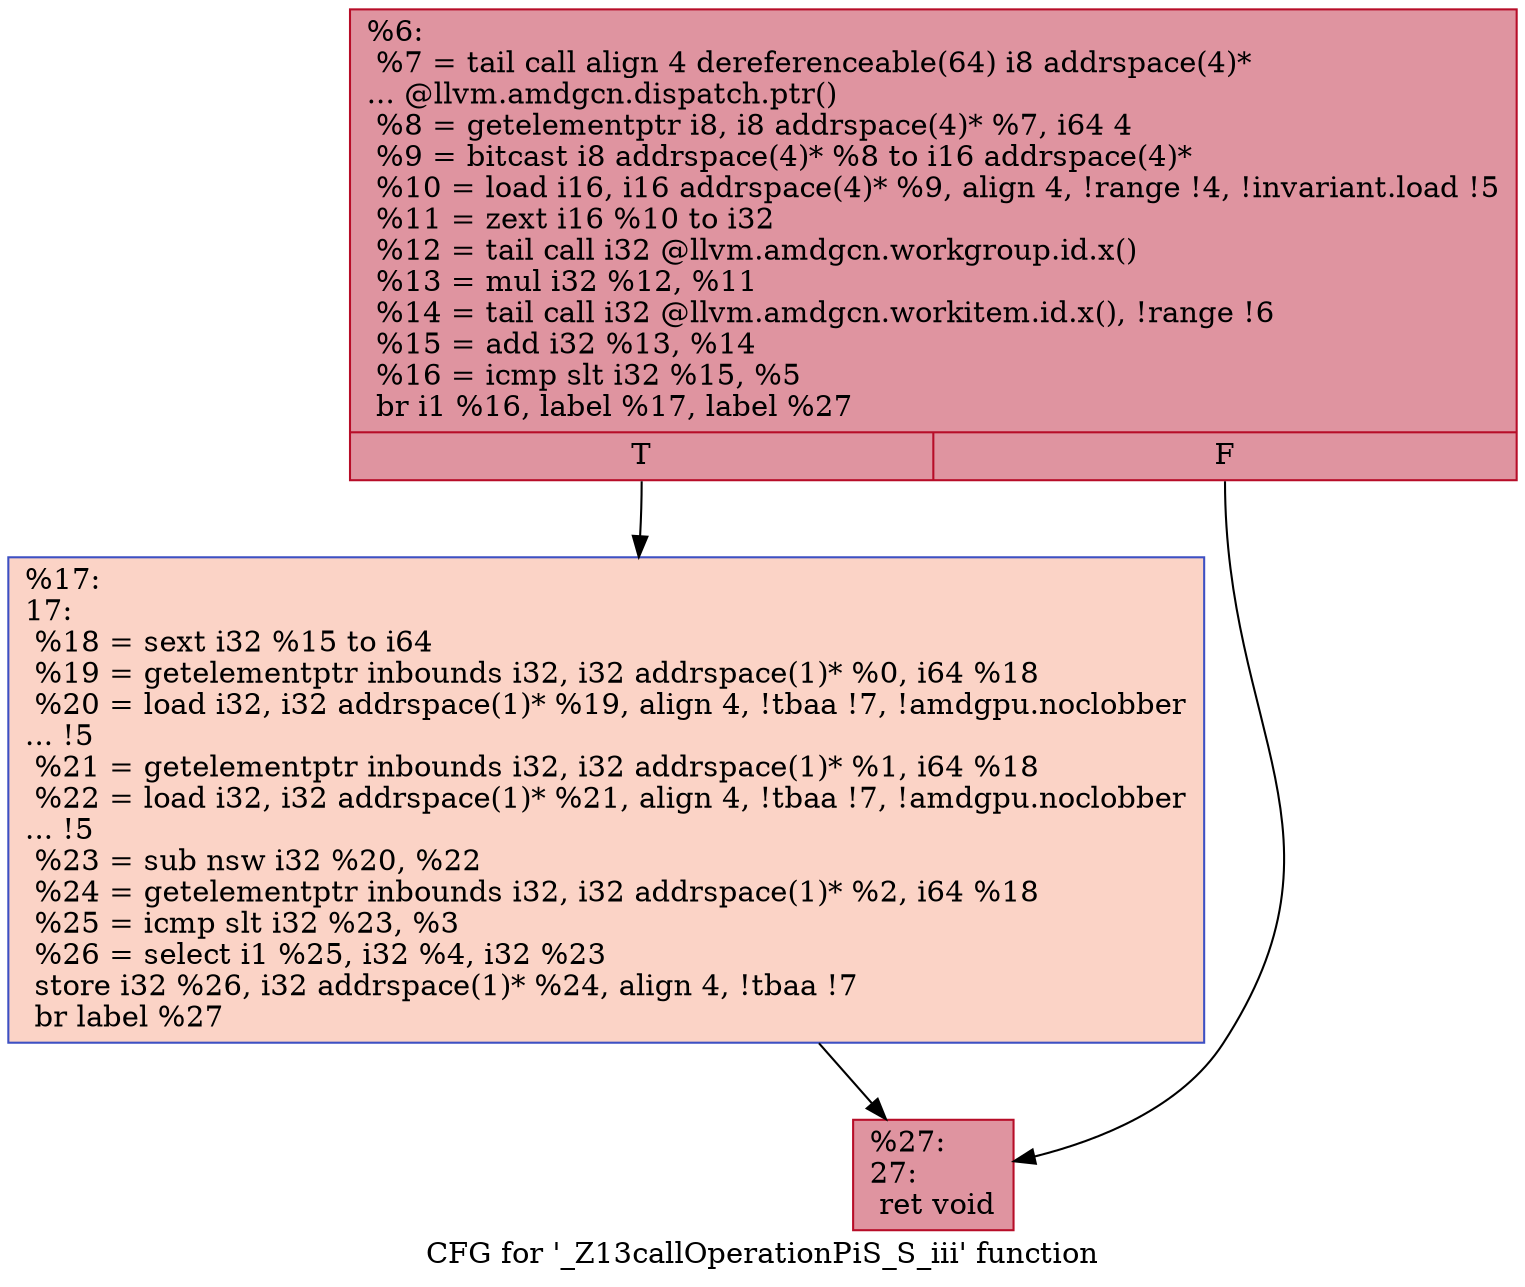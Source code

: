 digraph "CFG for '_Z13callOperationPiS_S_iii' function" {
	label="CFG for '_Z13callOperationPiS_S_iii' function";

	Node0x5aa41f0 [shape=record,color="#b70d28ff", style=filled, fillcolor="#b70d2870",label="{%6:\l  %7 = tail call align 4 dereferenceable(64) i8 addrspace(4)*\l... @llvm.amdgcn.dispatch.ptr()\l  %8 = getelementptr i8, i8 addrspace(4)* %7, i64 4\l  %9 = bitcast i8 addrspace(4)* %8 to i16 addrspace(4)*\l  %10 = load i16, i16 addrspace(4)* %9, align 4, !range !4, !invariant.load !5\l  %11 = zext i16 %10 to i32\l  %12 = tail call i32 @llvm.amdgcn.workgroup.id.x()\l  %13 = mul i32 %12, %11\l  %14 = tail call i32 @llvm.amdgcn.workitem.id.x(), !range !6\l  %15 = add i32 %13, %14\l  %16 = icmp slt i32 %15, %5\l  br i1 %16, label %17, label %27\l|{<s0>T|<s1>F}}"];
	Node0x5aa41f0:s0 -> Node0x5aa4ad0;
	Node0x5aa41f0:s1 -> Node0x5aa61c0;
	Node0x5aa4ad0 [shape=record,color="#3d50c3ff", style=filled, fillcolor="#f59c7d70",label="{%17:\l17:                                               \l  %18 = sext i32 %15 to i64\l  %19 = getelementptr inbounds i32, i32 addrspace(1)* %0, i64 %18\l  %20 = load i32, i32 addrspace(1)* %19, align 4, !tbaa !7, !amdgpu.noclobber\l... !5\l  %21 = getelementptr inbounds i32, i32 addrspace(1)* %1, i64 %18\l  %22 = load i32, i32 addrspace(1)* %21, align 4, !tbaa !7, !amdgpu.noclobber\l... !5\l  %23 = sub nsw i32 %20, %22\l  %24 = getelementptr inbounds i32, i32 addrspace(1)* %2, i64 %18\l  %25 = icmp slt i32 %23, %3\l  %26 = select i1 %25, i32 %4, i32 %23\l  store i32 %26, i32 addrspace(1)* %24, align 4, !tbaa !7\l  br label %27\l}"];
	Node0x5aa4ad0 -> Node0x5aa61c0;
	Node0x5aa61c0 [shape=record,color="#b70d28ff", style=filled, fillcolor="#b70d2870",label="{%27:\l27:                                               \l  ret void\l}"];
}
